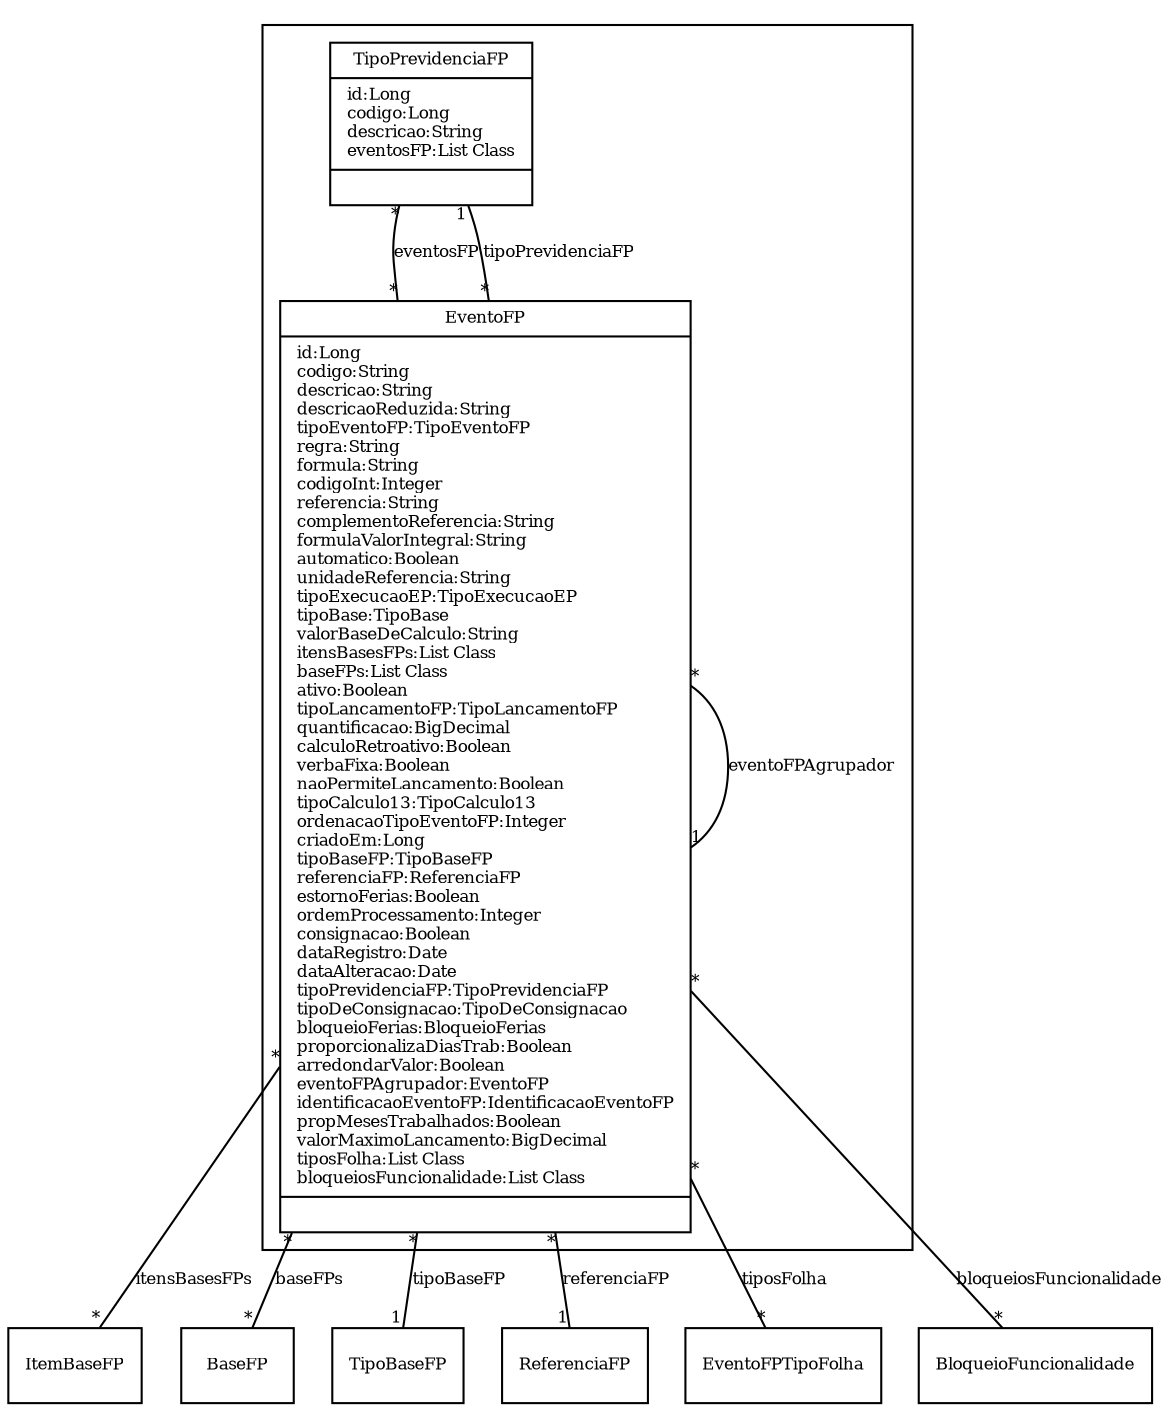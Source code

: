 digraph G{
fontname = "Times-Roman"
fontsize = 8

node [
        fontname = "Times-Roman"
        fontsize = 8
        shape = "record"
]

edge [
        fontname = "Times-Roman"
        fontsize = 8
]

subgraph clusterTIPO_DE_PREVIDENCIA
{
TipoPrevidenciaFP [label = "{TipoPrevidenciaFP|id:Long\lcodigo:Long\ldescricao:String\leventosFP:List Class\l|\l}"]
EventoFP [label = "{EventoFP|id:Long\lcodigo:String\ldescricao:String\ldescricaoReduzida:String\ltipoEventoFP:TipoEventoFP\lregra:String\lformula:String\lcodigoInt:Integer\lreferencia:String\lcomplementoReferencia:String\lformulaValorIntegral:String\lautomatico:Boolean\lunidadeReferencia:String\ltipoExecucaoEP:TipoExecucaoEP\ltipoBase:TipoBase\lvalorBaseDeCalculo:String\litensBasesFPs:List Class\lbaseFPs:List Class\lativo:Boolean\ltipoLancamentoFP:TipoLancamentoFP\lquantificacao:BigDecimal\lcalculoRetroativo:Boolean\lverbaFixa:Boolean\lnaoPermiteLancamento:Boolean\ltipoCalculo13:TipoCalculo13\lordenacaoTipoEventoFP:Integer\lcriadoEm:Long\ltipoBaseFP:TipoBaseFP\lreferenciaFP:ReferenciaFP\lestornoFerias:Boolean\lordemProcessamento:Integer\lconsignacao:Boolean\ldataRegistro:Date\ldataAlteracao:Date\ltipoPrevidenciaFP:TipoPrevidenciaFP\ltipoDeConsignacao:TipoDeConsignacao\lbloqueioFerias:BloqueioFerias\lproporcionalizaDiasTrab:Boolean\larredondarValor:Boolean\leventoFPAgrupador:EventoFP\lidentificacaoEventoFP:IdentificacaoEventoFP\lpropMesesTrabalhados:Boolean\lvalorMaximoLancamento:BigDecimal\ltiposFolha:List Class\lbloqueiosFuncionalidade:List Class\l|\l}"]
}
edge [arrowhead = "none" headlabel = "*" taillabel = "*"] TipoPrevidenciaFP -> EventoFP [label = "eventosFP"]
edge [arrowhead = "none" headlabel = "*" taillabel = "*"] EventoFP -> ItemBaseFP [label = "itensBasesFPs"]
edge [arrowhead = "none" headlabel = "*" taillabel = "*"] EventoFP -> BaseFP [label = "baseFPs"]
edge [arrowhead = "none" headlabel = "1" taillabel = "*"] EventoFP -> TipoBaseFP [label = "tipoBaseFP"]
edge [arrowhead = "none" headlabel = "1" taillabel = "*"] EventoFP -> ReferenciaFP [label = "referenciaFP"]
edge [arrowhead = "none" headlabel = "1" taillabel = "*"] EventoFP -> TipoPrevidenciaFP [label = "tipoPrevidenciaFP"]
edge [arrowhead = "none" headlabel = "1" taillabel = "*"] EventoFP -> EventoFP [label = "eventoFPAgrupador"]
edge [arrowhead = "none" headlabel = "*" taillabel = "*"] EventoFP -> EventoFPTipoFolha [label = "tiposFolha"]
edge [arrowhead = "none" headlabel = "*" taillabel = "*"] EventoFP -> BloqueioFuncionalidade [label = "bloqueiosFuncionalidade"]
}
